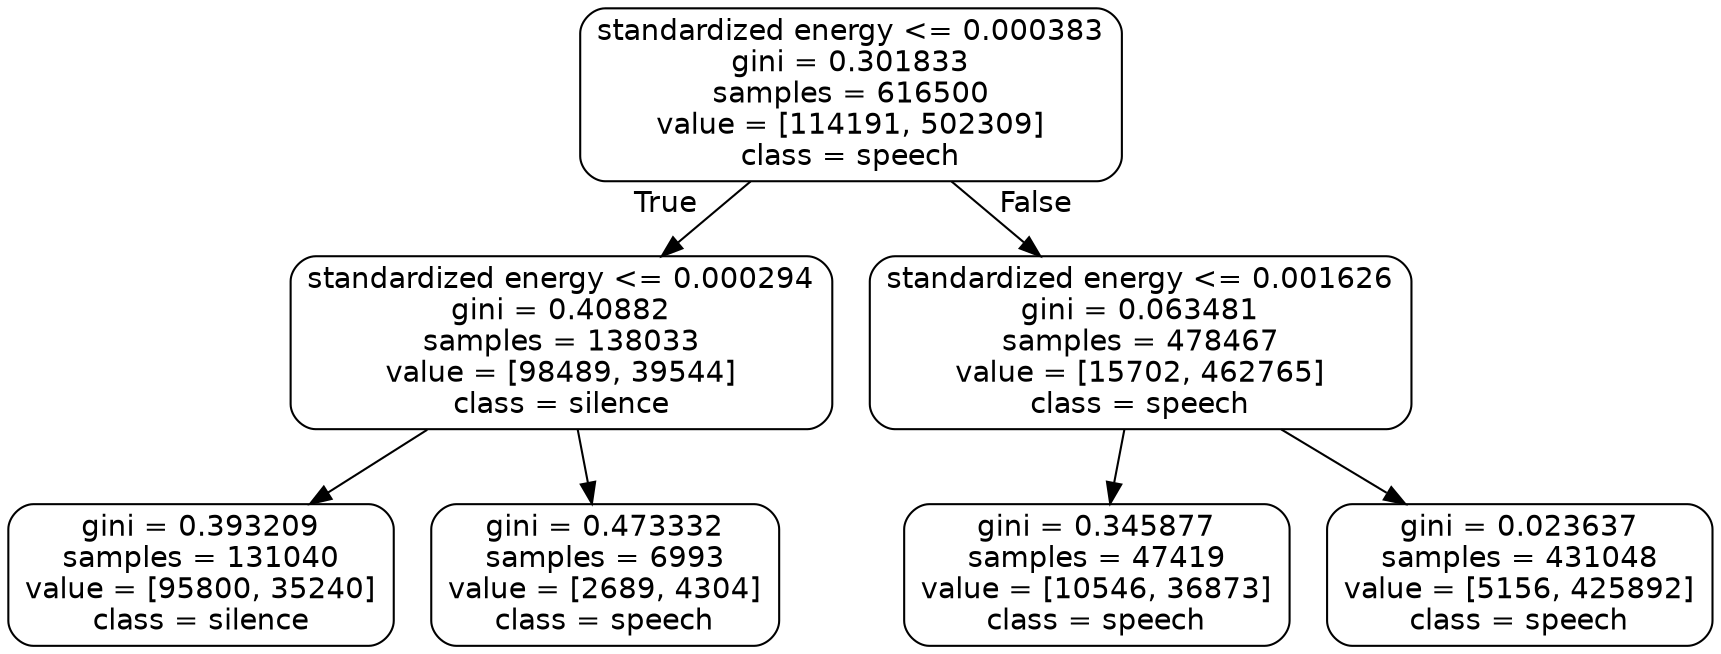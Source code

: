 digraph Tree {
node [shape=box, style="rounded", color="black", fontname=helvetica] ;
edge [fontname=helvetica] ;
0 [label="standardized energy <= 0.000383\ngini = 0.301833\nsamples = 616500\nvalue = [114191, 502309]\nclass = speech"] ;
1 [label="standardized energy <= 0.000294\ngini = 0.40882\nsamples = 138033\nvalue = [98489, 39544]\nclass = silence"] ;
0 -> 1 [labeldistance=2.5, labelangle=45, headlabel="True"] ;
5 [label="gini = 0.393209\nsamples = 131040\nvalue = [95800, 35240]\nclass = silence"] ;
1 -> 5 ;
6 [label="gini = 0.473332\nsamples = 6993\nvalue = [2689, 4304]\nclass = speech"] ;
1 -> 6 ;
2 [label="standardized energy <= 0.001626\ngini = 0.063481\nsamples = 478467\nvalue = [15702, 462765]\nclass = speech"] ;
0 -> 2 [labeldistance=2.5, labelangle=-45, headlabel="False"] ;
3 [label="gini = 0.345877\nsamples = 47419\nvalue = [10546, 36873]\nclass = speech"] ;
2 -> 3 ;
4 [label="gini = 0.023637\nsamples = 431048\nvalue = [5156, 425892]\nclass = speech"] ;
2 -> 4 ;
}